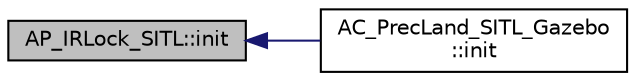 digraph "AP_IRLock_SITL::init"
{
 // INTERACTIVE_SVG=YES
  edge [fontname="Helvetica",fontsize="10",labelfontname="Helvetica",labelfontsize="10"];
  node [fontname="Helvetica",fontsize="10",shape=record];
  rankdir="LR";
  Node1 [label="AP_IRLock_SITL::init",height=0.2,width=0.4,color="black", fillcolor="grey75", style="filled", fontcolor="black"];
  Node1 -> Node2 [dir="back",color="midnightblue",fontsize="10",style="solid",fontname="Helvetica"];
  Node2 [label="AC_PrecLand_SITL_Gazebo\l::init",height=0.2,width=0.4,color="black", fillcolor="white", style="filled",URL="$classAC__PrecLand__SITL__Gazebo.html#acd2d0b68daaa68edb5625539f3227d61"];
}
